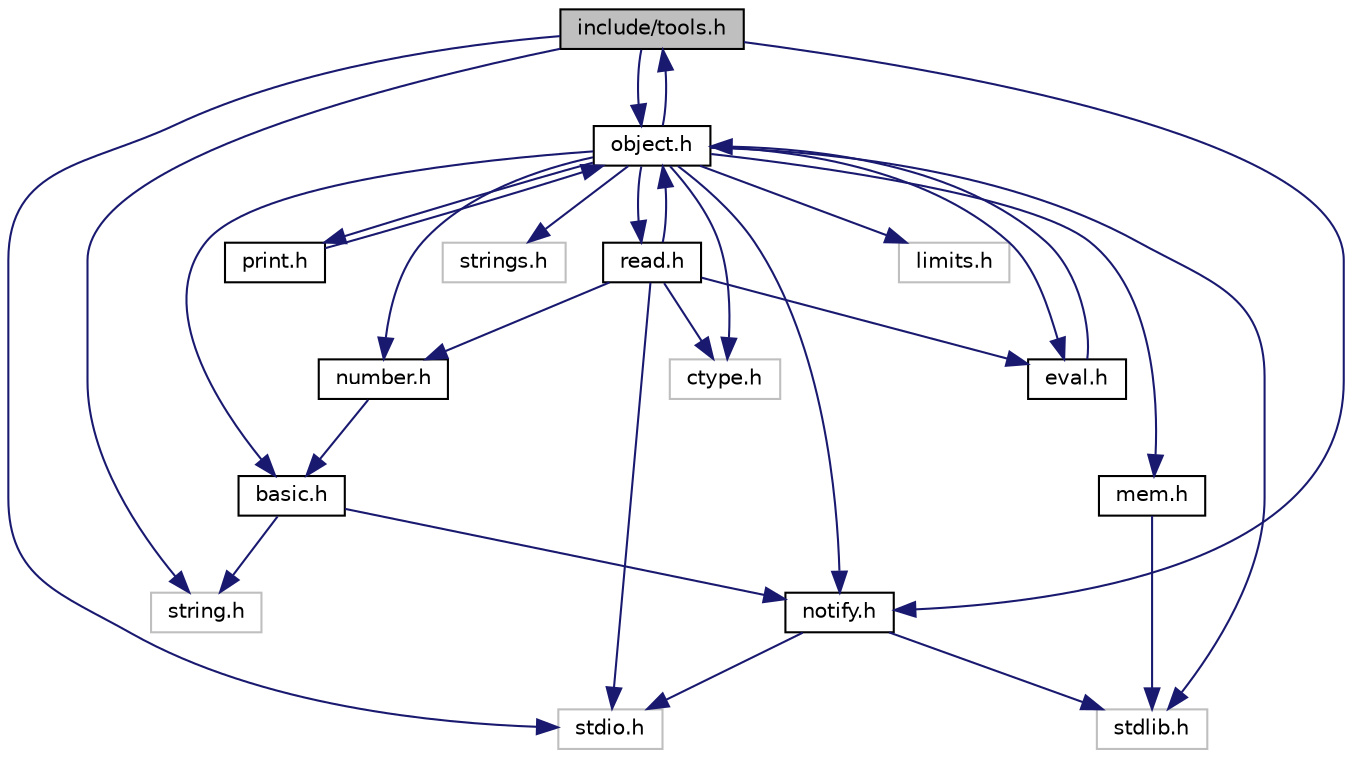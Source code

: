 digraph "include/tools.h"
{
  edge [fontname="Helvetica",fontsize="10",labelfontname="Helvetica",labelfontsize="10"];
  node [fontname="Helvetica",fontsize="10",shape=record];
  Node1 [label="include/tools.h",height=0.2,width=0.4,color="black", fillcolor="grey75", style="filled", fontcolor="black"];
  Node1 -> Node2 [color="midnightblue",fontsize="10",style="solid",fontname="Helvetica"];
  Node2 [label="stdio.h",height=0.2,width=0.4,color="grey75", fillcolor="white", style="filled"];
  Node1 -> Node3 [color="midnightblue",fontsize="10",style="solid",fontname="Helvetica"];
  Node3 [label="string.h",height=0.2,width=0.4,color="grey75", fillcolor="white", style="filled"];
  Node1 -> Node4 [color="midnightblue",fontsize="10",style="solid",fontname="Helvetica"];
  Node4 [label="notify.h",height=0.2,width=0.4,color="black", fillcolor="white", style="filled",URL="$notify_8h.html",tooltip="Notification management. "];
  Node4 -> Node5 [color="midnightblue",fontsize="10",style="solid",fontname="Helvetica"];
  Node5 [label="stdlib.h",height=0.2,width=0.4,color="grey75", fillcolor="white", style="filled"];
  Node4 -> Node2 [color="midnightblue",fontsize="10",style="solid",fontname="Helvetica"];
  Node1 -> Node6 [color="midnightblue",fontsize="10",style="solid",fontname="Helvetica"];
  Node6 [label="object.h",height=0.2,width=0.4,color="black", fillcolor="white", style="filled",URL="$object_8h.html",tooltip="Object definition for SFS. "];
  Node6 -> Node7 [color="midnightblue",fontsize="10",style="solid",fontname="Helvetica"];
  Node7 [label="strings.h",height=0.2,width=0.4,color="grey75", fillcolor="white", style="filled"];
  Node6 -> Node8 [color="midnightblue",fontsize="10",style="solid",fontname="Helvetica"];
  Node8 [label="ctype.h",height=0.2,width=0.4,color="grey75", fillcolor="white", style="filled"];
  Node6 -> Node5 [color="midnightblue",fontsize="10",style="solid",fontname="Helvetica"];
  Node6 -> Node9 [color="midnightblue",fontsize="10",style="solid",fontname="Helvetica"];
  Node9 [label="limits.h",height=0.2,width=0.4,color="grey75", fillcolor="white", style="filled"];
  Node6 -> Node10 [color="midnightblue",fontsize="10",style="solid",fontname="Helvetica"];
  Node10 [label="number.h",height=0.2,width=0.4,color="black", fillcolor="white", style="filled",URL="$number_8h.html",tooltip="Number handling. "];
  Node10 -> Node11 [color="midnightblue",fontsize="10",style="solid",fontname="Helvetica"];
  Node11 [label="basic.h",height=0.2,width=0.4,color="black", fillcolor="white", style="filled",URL="$basic_8h.html",tooltip="Basic types. "];
  Node11 -> Node3 [color="midnightblue",fontsize="10",style="solid",fontname="Helvetica"];
  Node11 -> Node4 [color="midnightblue",fontsize="10",style="solid",fontname="Helvetica"];
  Node6 -> Node11 [color="midnightblue",fontsize="10",style="solid",fontname="Helvetica"];
  Node6 -> Node12 [color="midnightblue",fontsize="10",style="solid",fontname="Helvetica"];
  Node12 [label="eval.h",height=0.2,width=0.4,color="black", fillcolor="white", style="filled",URL="$eval_8h.html",tooltip="Evaluation stuff for SFS. "];
  Node12 -> Node6 [color="midnightblue",fontsize="10",style="solid",fontname="Helvetica"];
  Node6 -> Node13 [color="midnightblue",fontsize="10",style="solid",fontname="Helvetica"];
  Node13 [label="read.h",height=0.2,width=0.4,color="black", fillcolor="white", style="filled",URL="$read_8h.html",tooltip="Read routine for SFS. "];
  Node13 -> Node2 [color="midnightblue",fontsize="10",style="solid",fontname="Helvetica"];
  Node13 -> Node8 [color="midnightblue",fontsize="10",style="solid",fontname="Helvetica"];
  Node13 -> Node12 [color="midnightblue",fontsize="10",style="solid",fontname="Helvetica"];
  Node13 -> Node10 [color="midnightblue",fontsize="10",style="solid",fontname="Helvetica"];
  Node13 -> Node6 [color="midnightblue",fontsize="10",style="solid",fontname="Helvetica"];
  Node6 -> Node14 [color="midnightblue",fontsize="10",style="solid",fontname="Helvetica"];
  Node14 [label="mem.h",height=0.2,width=0.4,color="black", fillcolor="white", style="filled",URL="$mem_8h.html",tooltip="Memory wrappers for malloc/free. "];
  Node14 -> Node5 [color="midnightblue",fontsize="10",style="solid",fontname="Helvetica"];
  Node6 -> Node15 [color="midnightblue",fontsize="10",style="solid",fontname="Helvetica"];
  Node15 [label="print.h",height=0.2,width=0.4,color="black", fillcolor="white", style="filled",URL="$print_8h.html",tooltip="Printing stuff for SFS. "];
  Node15 -> Node6 [color="midnightblue",fontsize="10",style="solid",fontname="Helvetica"];
  Node6 -> Node1 [color="midnightblue",fontsize="10",style="solid",fontname="Helvetica"];
  Node6 -> Node4 [color="midnightblue",fontsize="10",style="solid",fontname="Helvetica"];
}
